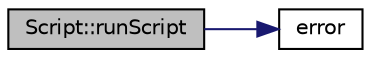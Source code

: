 digraph "Script::runScript"
{
 // INTERACTIVE_SVG=YES
  edge [fontname="Helvetica",fontsize="10",labelfontname="Helvetica",labelfontsize="10"];
  node [fontname="Helvetica",fontsize="10",shape=record];
  rankdir="LR";
  Node1 [label="Script::runScript",height=0.2,width=0.4,color="black", fillcolor="grey75", style="filled" fontcolor="black"];
  Node1 -> Node2 [color="midnightblue",fontsize="10",style="solid",fontname="Helvetica"];
  Node2 [label="error",height=0.2,width=0.4,color="black", fillcolor="white", style="filled",URL="$commander_8c.html#a9a17d0c19f2fb4ee55752f4b6840331e"];
}
